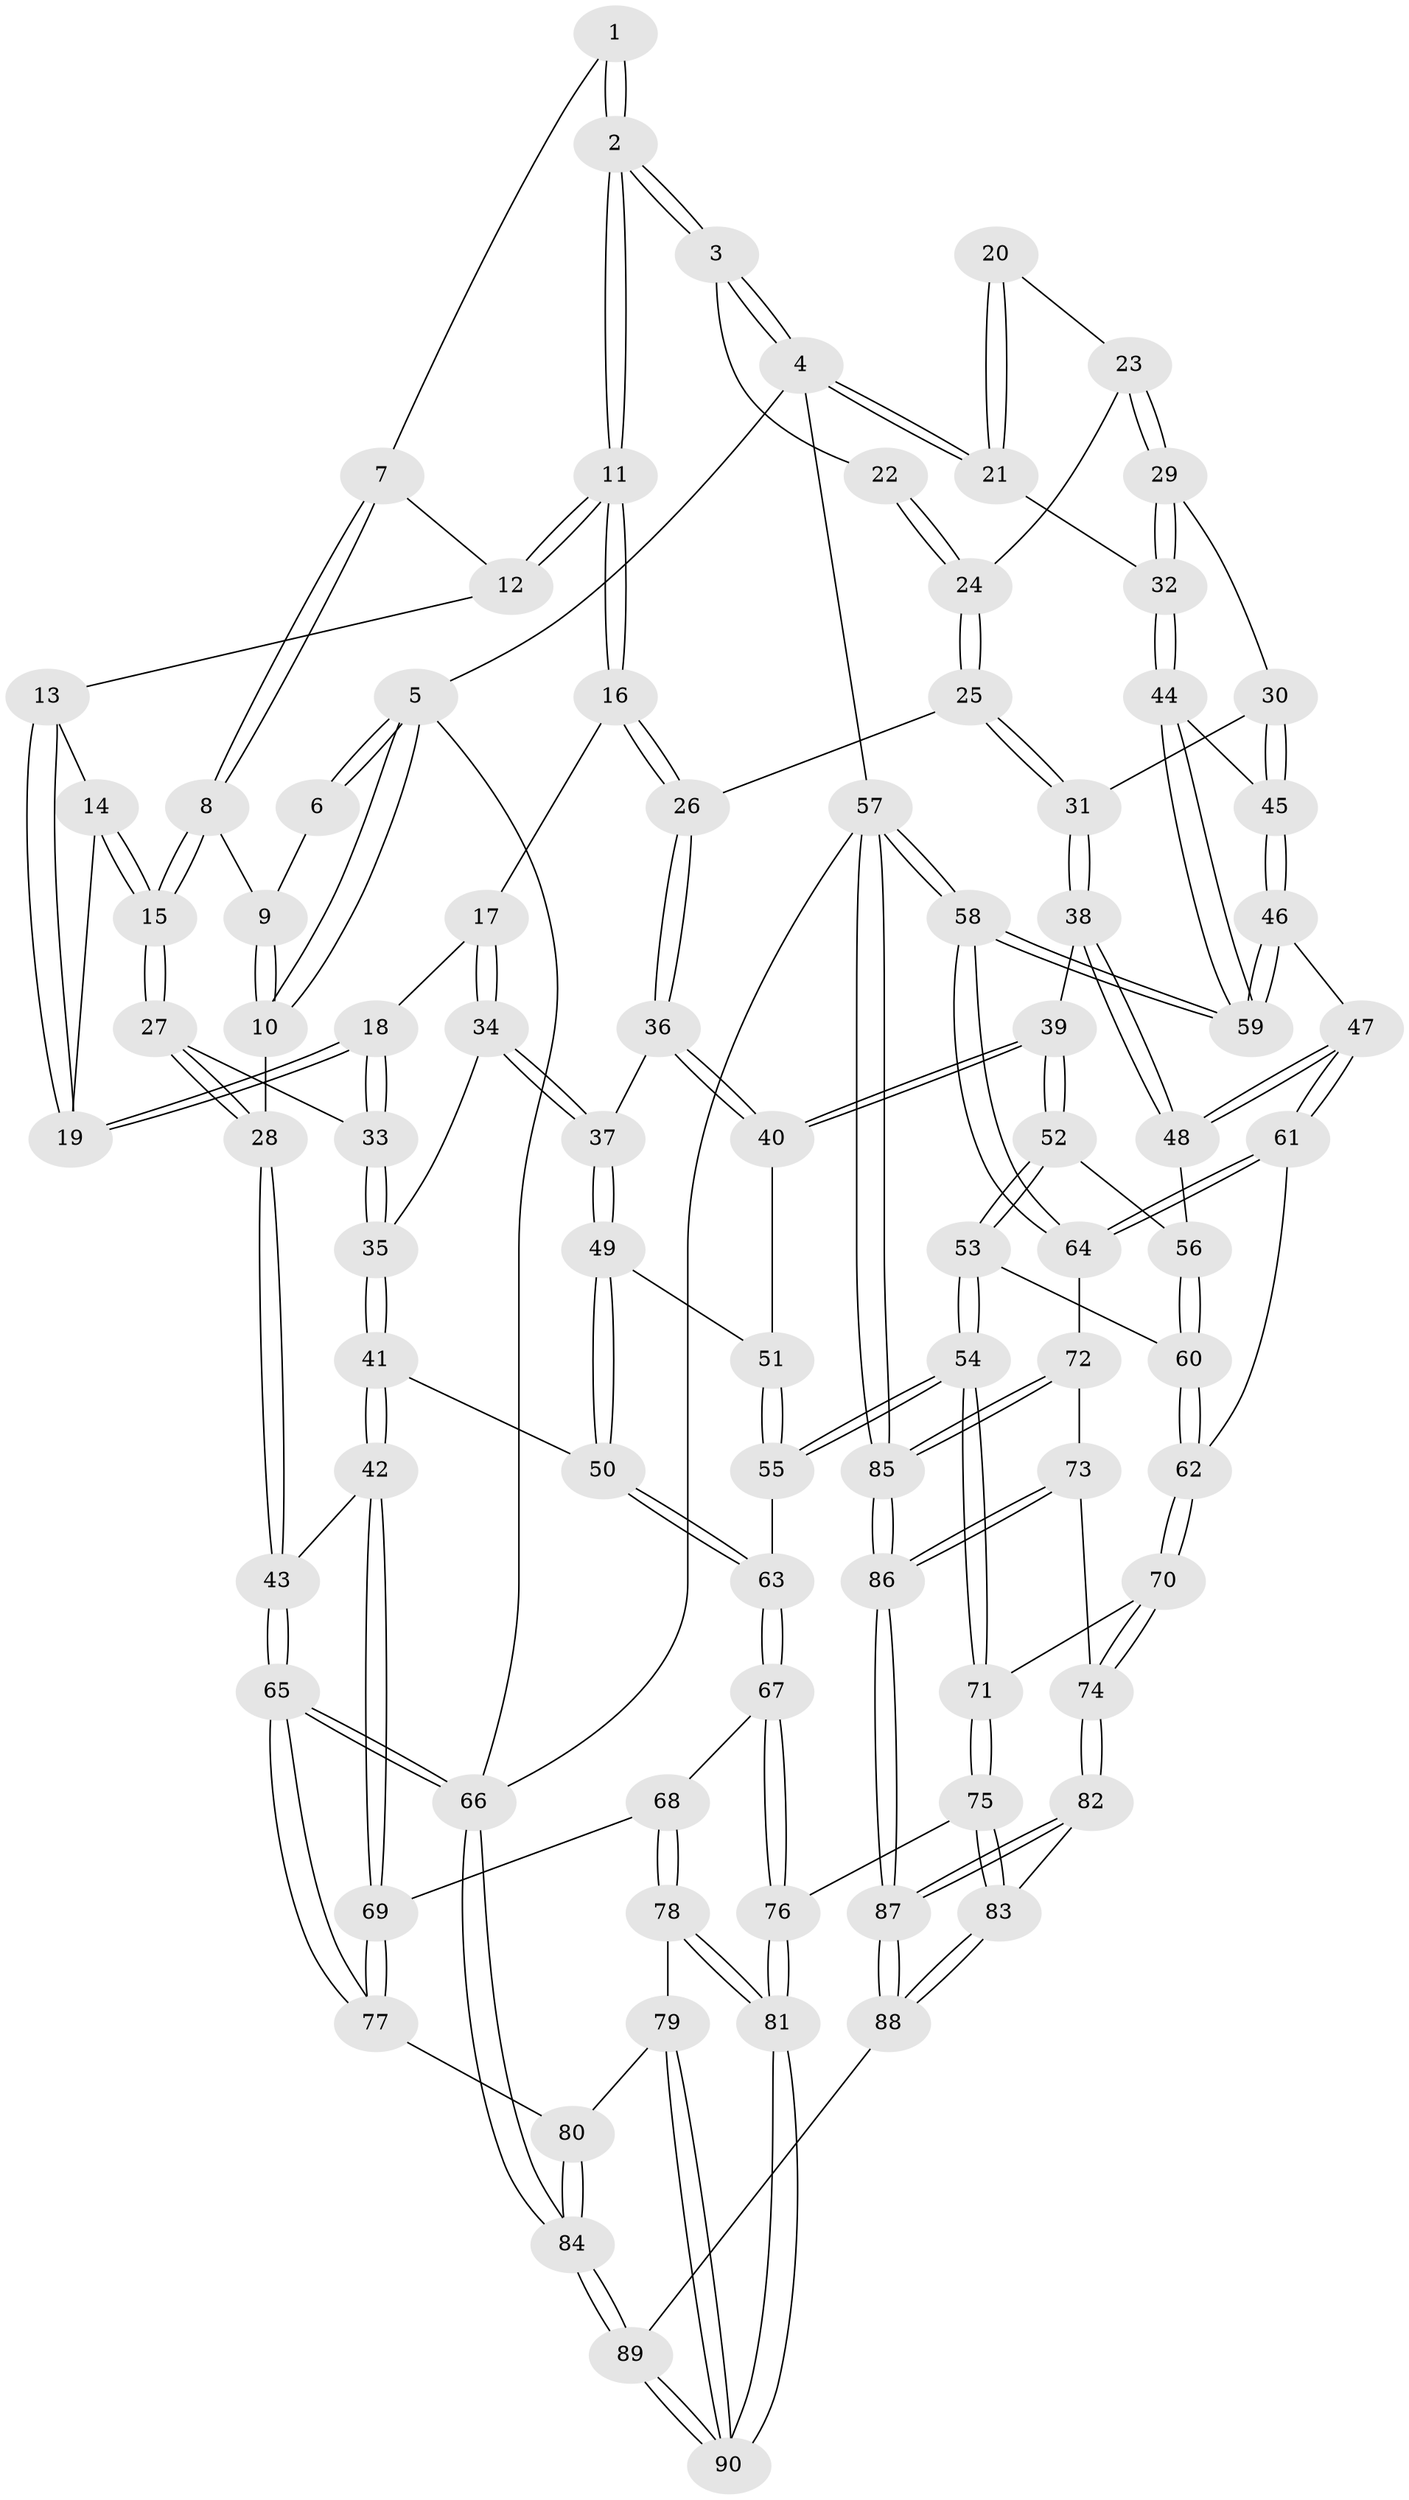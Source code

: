 // Generated by graph-tools (version 1.1) at 2025/11/02/27/25 16:11:57]
// undirected, 90 vertices, 222 edges
graph export_dot {
graph [start="1"]
  node [color=gray90,style=filled];
  1 [pos="+0.3570923278496066+0"];
  2 [pos="+0.5884750692709287+0"];
  3 [pos="+0.6130028726273627+0"];
  4 [pos="+1+0"];
  5 [pos="+0+0"];
  6 [pos="+0.17259266164731746+0"];
  7 [pos="+0.24735371611130785+0.06152248560254023"];
  8 [pos="+0.19225474743045112+0.09905372915337922"];
  9 [pos="+0.1607081989728197+0.028504460237383705"];
  10 [pos="+0+0.06409162361178275"];
  11 [pos="+0.5643105229391481+0"];
  12 [pos="+0.3434400655678466+0.086282207512389"];
  13 [pos="+0.34216595727885996+0.09046905101331343"];
  14 [pos="+0.2314396390720745+0.18798140793291393"];
  15 [pos="+0.16642802283402358+0.1892944116909593"];
  16 [pos="+0.5362612978542118+0.17062115707675155"];
  17 [pos="+0.39150525265683395+0.22888595066732953"];
  18 [pos="+0.37027092286689434+0.22794785530539693"];
  19 [pos="+0.3585262492879006+0.21941512400903873"];
  20 [pos="+0.945978871410659+0.08333371686908995"];
  21 [pos="+1+0"];
  22 [pos="+0.6407340539443563+0"];
  23 [pos="+0.8954471493077587+0.1382413128570169"];
  24 [pos="+0.7780560873376969+0.09855970546132885"];
  25 [pos="+0.760017079291205+0.21579409759325457"];
  26 [pos="+0.5541325891736363+0.20471972687017895"];
  27 [pos="+0.1472978800894433+0.20576037783865164"];
  28 [pos="+0+0.32275578174024805"];
  29 [pos="+0.9259482481079485+0.23120904570810571"];
  30 [pos="+0.855125041771514+0.30479845050638943"];
  31 [pos="+0.7964184197340651+0.303844410486272"];
  32 [pos="+1+0.24983290807959996"];
  33 [pos="+0.3138525902341438+0.3174625302025881"];
  34 [pos="+0.4229886692327421+0.37245687982695375"];
  35 [pos="+0.3125877330499355+0.34200675448300916"];
  36 [pos="+0.5854268095047814+0.3578612923841213"];
  37 [pos="+0.4444486931729447+0.3950365857668955"];
  38 [pos="+0.7671298684135055+0.328904262815433"];
  39 [pos="+0.6260152120360544+0.38874796666229466"];
  40 [pos="+0.61205887512241+0.38178608689300403"];
  41 [pos="+0.190570669523381+0.4894252604225016"];
  42 [pos="+0.1288323103292163+0.49454054020576904"];
  43 [pos="+0+0.4596380022400485"];
  44 [pos="+1+0.2924039473738402"];
  45 [pos="+0.9093929988672466+0.3831798540753718"];
  46 [pos="+0.9139232944425454+0.47064120550683103"];
  47 [pos="+0.8760913854822758+0.5120554937140307"];
  48 [pos="+0.8242795029970663+0.4969254977614896"];
  49 [pos="+0.38135630523825503+0.5028441241442765"];
  50 [pos="+0.3537672168301741+0.5321103650827372"];
  51 [pos="+0.5237538121431616+0.49932364508481114"];
  52 [pos="+0.6277172431788258+0.39294004469121346"];
  53 [pos="+0.6176942820614678+0.6015986700652353"];
  54 [pos="+0.5871800888576716+0.655039300098701"];
  55 [pos="+0.5295173311952888+0.6299082726554903"];
  56 [pos="+0.7534170627196762+0.5058350862525826"];
  57 [pos="+1+1"];
  58 [pos="+1+0.8199375941523795"];
  59 [pos="+1+0.5010373227144144"];
  60 [pos="+0.7313608994041282+0.5610450289008886"];
  61 [pos="+0.8806405349392742+0.5537896237311438"];
  62 [pos="+0.7897831625882455+0.650789394601548"];
  63 [pos="+0.40397512260247026+0.6147678500653853"];
  64 [pos="+1+0.7848335103663975"];
  65 [pos="+0+0.925653912996386"];
  66 [pos="+0+1"];
  67 [pos="+0.36249989858808623+0.7255095135870525"];
  68 [pos="+0.3269942749373211+0.7562074202793968"];
  69 [pos="+0.25807130562047037+0.7578141438575285"];
  70 [pos="+0.7625829765713916+0.771912142038247"];
  71 [pos="+0.6297147369811151+0.7522045799460422"];
  72 [pos="+0.8257311848395077+0.7980684070346015"];
  73 [pos="+0.8131776587850997+0.7978555903113866"];
  74 [pos="+0.7932510135912739+0.7953390167386387"];
  75 [pos="+0.5668571685095574+0.8205886462069617"];
  76 [pos="+0.5593200405724744+0.825798969622566"];
  77 [pos="+0.20259713682103117+0.8064955212886543"];
  78 [pos="+0.341094263164784+0.7960504547636299"];
  79 [pos="+0.35209658331980115+0.9050262185886475"];
  80 [pos="+0.26237196951150044+0.9050910728934397"];
  81 [pos="+0.5211187354183817+0.8838539946657414"];
  82 [pos="+0.7531135890621277+0.9317450752144646"];
  83 [pos="+0.6686779752148578+0.9543023072098414"];
  84 [pos="+0+1"];
  85 [pos="+1+1"];
  86 [pos="+0.9414464616031529+1"];
  87 [pos="+0.8431912389073838+1"];
  88 [pos="+0.5146892315035361+1"];
  89 [pos="+0.4582436362337886+1"];
  90 [pos="+0.4570773257965289+1"];
  1 -- 2;
  1 -- 2;
  1 -- 7;
  2 -- 3;
  2 -- 3;
  2 -- 11;
  2 -- 11;
  3 -- 4;
  3 -- 4;
  3 -- 22;
  4 -- 5;
  4 -- 21;
  4 -- 21;
  4 -- 57;
  5 -- 6;
  5 -- 6;
  5 -- 10;
  5 -- 10;
  5 -- 66;
  6 -- 9;
  7 -- 8;
  7 -- 8;
  7 -- 12;
  8 -- 9;
  8 -- 15;
  8 -- 15;
  9 -- 10;
  9 -- 10;
  10 -- 28;
  11 -- 12;
  11 -- 12;
  11 -- 16;
  11 -- 16;
  12 -- 13;
  13 -- 14;
  13 -- 19;
  13 -- 19;
  14 -- 15;
  14 -- 15;
  14 -- 19;
  15 -- 27;
  15 -- 27;
  16 -- 17;
  16 -- 26;
  16 -- 26;
  17 -- 18;
  17 -- 34;
  17 -- 34;
  18 -- 19;
  18 -- 19;
  18 -- 33;
  18 -- 33;
  20 -- 21;
  20 -- 21;
  20 -- 23;
  21 -- 32;
  22 -- 24;
  22 -- 24;
  23 -- 24;
  23 -- 29;
  23 -- 29;
  24 -- 25;
  24 -- 25;
  25 -- 26;
  25 -- 31;
  25 -- 31;
  26 -- 36;
  26 -- 36;
  27 -- 28;
  27 -- 28;
  27 -- 33;
  28 -- 43;
  28 -- 43;
  29 -- 30;
  29 -- 32;
  29 -- 32;
  30 -- 31;
  30 -- 45;
  30 -- 45;
  31 -- 38;
  31 -- 38;
  32 -- 44;
  32 -- 44;
  33 -- 35;
  33 -- 35;
  34 -- 35;
  34 -- 37;
  34 -- 37;
  35 -- 41;
  35 -- 41;
  36 -- 37;
  36 -- 40;
  36 -- 40;
  37 -- 49;
  37 -- 49;
  38 -- 39;
  38 -- 48;
  38 -- 48;
  39 -- 40;
  39 -- 40;
  39 -- 52;
  39 -- 52;
  40 -- 51;
  41 -- 42;
  41 -- 42;
  41 -- 50;
  42 -- 43;
  42 -- 69;
  42 -- 69;
  43 -- 65;
  43 -- 65;
  44 -- 45;
  44 -- 59;
  44 -- 59;
  45 -- 46;
  45 -- 46;
  46 -- 47;
  46 -- 59;
  46 -- 59;
  47 -- 48;
  47 -- 48;
  47 -- 61;
  47 -- 61;
  48 -- 56;
  49 -- 50;
  49 -- 50;
  49 -- 51;
  50 -- 63;
  50 -- 63;
  51 -- 55;
  51 -- 55;
  52 -- 53;
  52 -- 53;
  52 -- 56;
  53 -- 54;
  53 -- 54;
  53 -- 60;
  54 -- 55;
  54 -- 55;
  54 -- 71;
  54 -- 71;
  55 -- 63;
  56 -- 60;
  56 -- 60;
  57 -- 58;
  57 -- 58;
  57 -- 85;
  57 -- 85;
  57 -- 66;
  58 -- 59;
  58 -- 59;
  58 -- 64;
  58 -- 64;
  60 -- 62;
  60 -- 62;
  61 -- 62;
  61 -- 64;
  61 -- 64;
  62 -- 70;
  62 -- 70;
  63 -- 67;
  63 -- 67;
  64 -- 72;
  65 -- 66;
  65 -- 66;
  65 -- 77;
  65 -- 77;
  66 -- 84;
  66 -- 84;
  67 -- 68;
  67 -- 76;
  67 -- 76;
  68 -- 69;
  68 -- 78;
  68 -- 78;
  69 -- 77;
  69 -- 77;
  70 -- 71;
  70 -- 74;
  70 -- 74;
  71 -- 75;
  71 -- 75;
  72 -- 73;
  72 -- 85;
  72 -- 85;
  73 -- 74;
  73 -- 86;
  73 -- 86;
  74 -- 82;
  74 -- 82;
  75 -- 76;
  75 -- 83;
  75 -- 83;
  76 -- 81;
  76 -- 81;
  77 -- 80;
  78 -- 79;
  78 -- 81;
  78 -- 81;
  79 -- 80;
  79 -- 90;
  79 -- 90;
  80 -- 84;
  80 -- 84;
  81 -- 90;
  81 -- 90;
  82 -- 83;
  82 -- 87;
  82 -- 87;
  83 -- 88;
  83 -- 88;
  84 -- 89;
  84 -- 89;
  85 -- 86;
  85 -- 86;
  86 -- 87;
  86 -- 87;
  87 -- 88;
  87 -- 88;
  88 -- 89;
  89 -- 90;
  89 -- 90;
}
